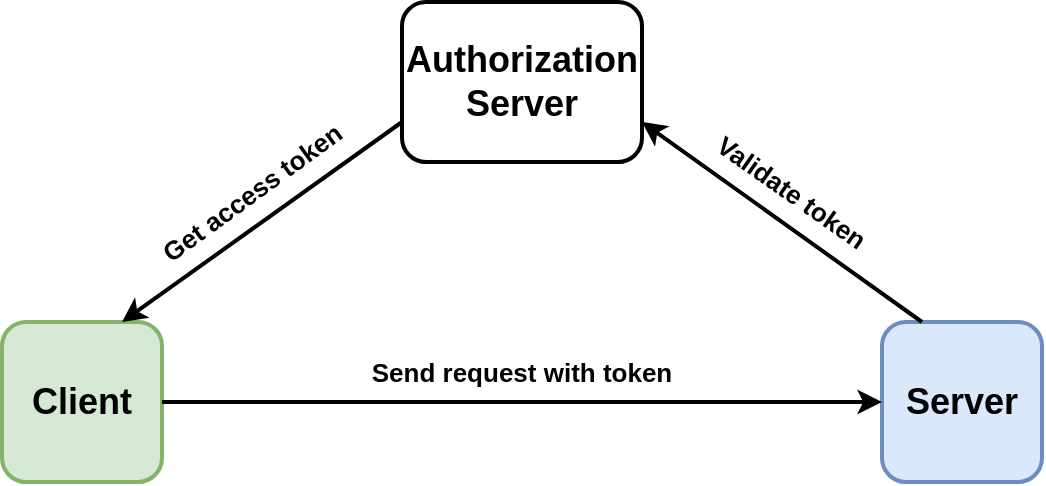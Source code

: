 <mxfile version="12.9.6" type="device"><diagram id="EStqdinqfvgRsnaWC93m" name="Page-1"><mxGraphModel dx="1302" dy="750" grid="1" gridSize="10" guides="1" tooltips="1" connect="1" arrows="1" fold="1" page="1" pageScale="1" pageWidth="1920" pageHeight="1200" math="0" shadow="0"><root><mxCell id="0"/><mxCell id="1" parent="0"/><mxCell id="IL22Evz7tp9-cmMlkf7a-1" value="&lt;font style=&quot;font-size: 18px&quot;&gt;&lt;b&gt;Client&lt;/b&gt;&lt;/font&gt;" style="rounded=1;whiteSpace=wrap;html=1;strokeWidth=2;fillColor=#d5e8d4;strokeColor=#82b366;" vertex="1" parent="1"><mxGeometry x="200" y="280" width="80" height="80" as="geometry"/></mxCell><mxCell id="IL22Evz7tp9-cmMlkf7a-2" value="&lt;font style=&quot;font-size: 18px&quot;&gt;&lt;b&gt;Server&lt;/b&gt;&lt;/font&gt;" style="rounded=1;whiteSpace=wrap;html=1;strokeWidth=2;fillColor=#dae8fc;strokeColor=#6c8ebf;" vertex="1" parent="1"><mxGeometry x="640" y="280" width="80" height="80" as="geometry"/></mxCell><mxCell id="IL22Evz7tp9-cmMlkf7a-3" value="&lt;font style=&quot;font-size: 18px&quot;&gt;&lt;b&gt;Authorization Server&lt;/b&gt;&lt;/font&gt;" style="rounded=1;whiteSpace=wrap;html=1;strokeWidth=2;" vertex="1" parent="1"><mxGeometry x="400" y="120" width="120" height="80" as="geometry"/></mxCell><mxCell id="IL22Evz7tp9-cmMlkf7a-4" value="" style="endArrow=classic;html=1;strokeWidth=2;exitX=0;exitY=0.75;exitDx=0;exitDy=0;entryX=0.75;entryY=0;entryDx=0;entryDy=0;" edge="1" parent="1" source="IL22Evz7tp9-cmMlkf7a-3" target="IL22Evz7tp9-cmMlkf7a-1"><mxGeometry width="50" height="50" relative="1" as="geometry"><mxPoint x="630" y="410" as="sourcePoint"/><mxPoint x="680" y="360" as="targetPoint"/></mxGeometry></mxCell><mxCell id="IL22Evz7tp9-cmMlkf7a-8" value="" style="endArrow=classic;html=1;strokeWidth=2;entryX=0;entryY=0.5;entryDx=0;entryDy=0;exitX=1;exitY=0.5;exitDx=0;exitDy=0;" edge="1" parent="1" source="IL22Evz7tp9-cmMlkf7a-1" target="IL22Evz7tp9-cmMlkf7a-2"><mxGeometry width="50" height="50" relative="1" as="geometry"><mxPoint x="440" y="540" as="sourcePoint"/><mxPoint x="220" y="360" as="targetPoint"/></mxGeometry></mxCell><mxCell id="IL22Evz7tp9-cmMlkf7a-9" value="" style="endArrow=classic;html=1;strokeWidth=2;entryX=1;entryY=0.75;entryDx=0;entryDy=0;exitX=0.25;exitY=0;exitDx=0;exitDy=0;" edge="1" parent="1" source="IL22Evz7tp9-cmMlkf7a-2" target="IL22Evz7tp9-cmMlkf7a-3"><mxGeometry width="50" height="50" relative="1" as="geometry"><mxPoint x="290" y="330" as="sourcePoint"/><mxPoint x="650" y="330" as="targetPoint"/></mxGeometry></mxCell><mxCell id="IL22Evz7tp9-cmMlkf7a-10" value="&lt;b&gt;&lt;font style=&quot;font-size: 13px&quot;&gt;Get access token&lt;/font&gt;&lt;/b&gt;" style="text;html=1;strokeColor=none;fillColor=none;align=center;verticalAlign=middle;whiteSpace=wrap;rounded=0;rotation=324;" vertex="1" parent="1"><mxGeometry x="270" y="200" width="110" height="30" as="geometry"/></mxCell><mxCell id="IL22Evz7tp9-cmMlkf7a-11" value="&lt;b&gt;&lt;font style=&quot;font-size: 13px&quot;&gt;Send request with token&lt;/font&gt;&lt;/b&gt;" style="text;html=1;strokeColor=none;fillColor=none;align=center;verticalAlign=middle;whiteSpace=wrap;rounded=0;" vertex="1" parent="1"><mxGeometry x="380" y="290" width="160" height="30" as="geometry"/></mxCell><mxCell id="IL22Evz7tp9-cmMlkf7a-12" value="&lt;b&gt;&lt;font style=&quot;font-size: 13px&quot;&gt;Validate token&lt;/font&gt;&lt;/b&gt;" style="text;html=1;strokeColor=none;fillColor=none;align=center;verticalAlign=middle;whiteSpace=wrap;rounded=0;rotation=35;" vertex="1" parent="1"><mxGeometry x="540" y="200" width="110" height="30" as="geometry"/></mxCell></root></mxGraphModel></diagram></mxfile>